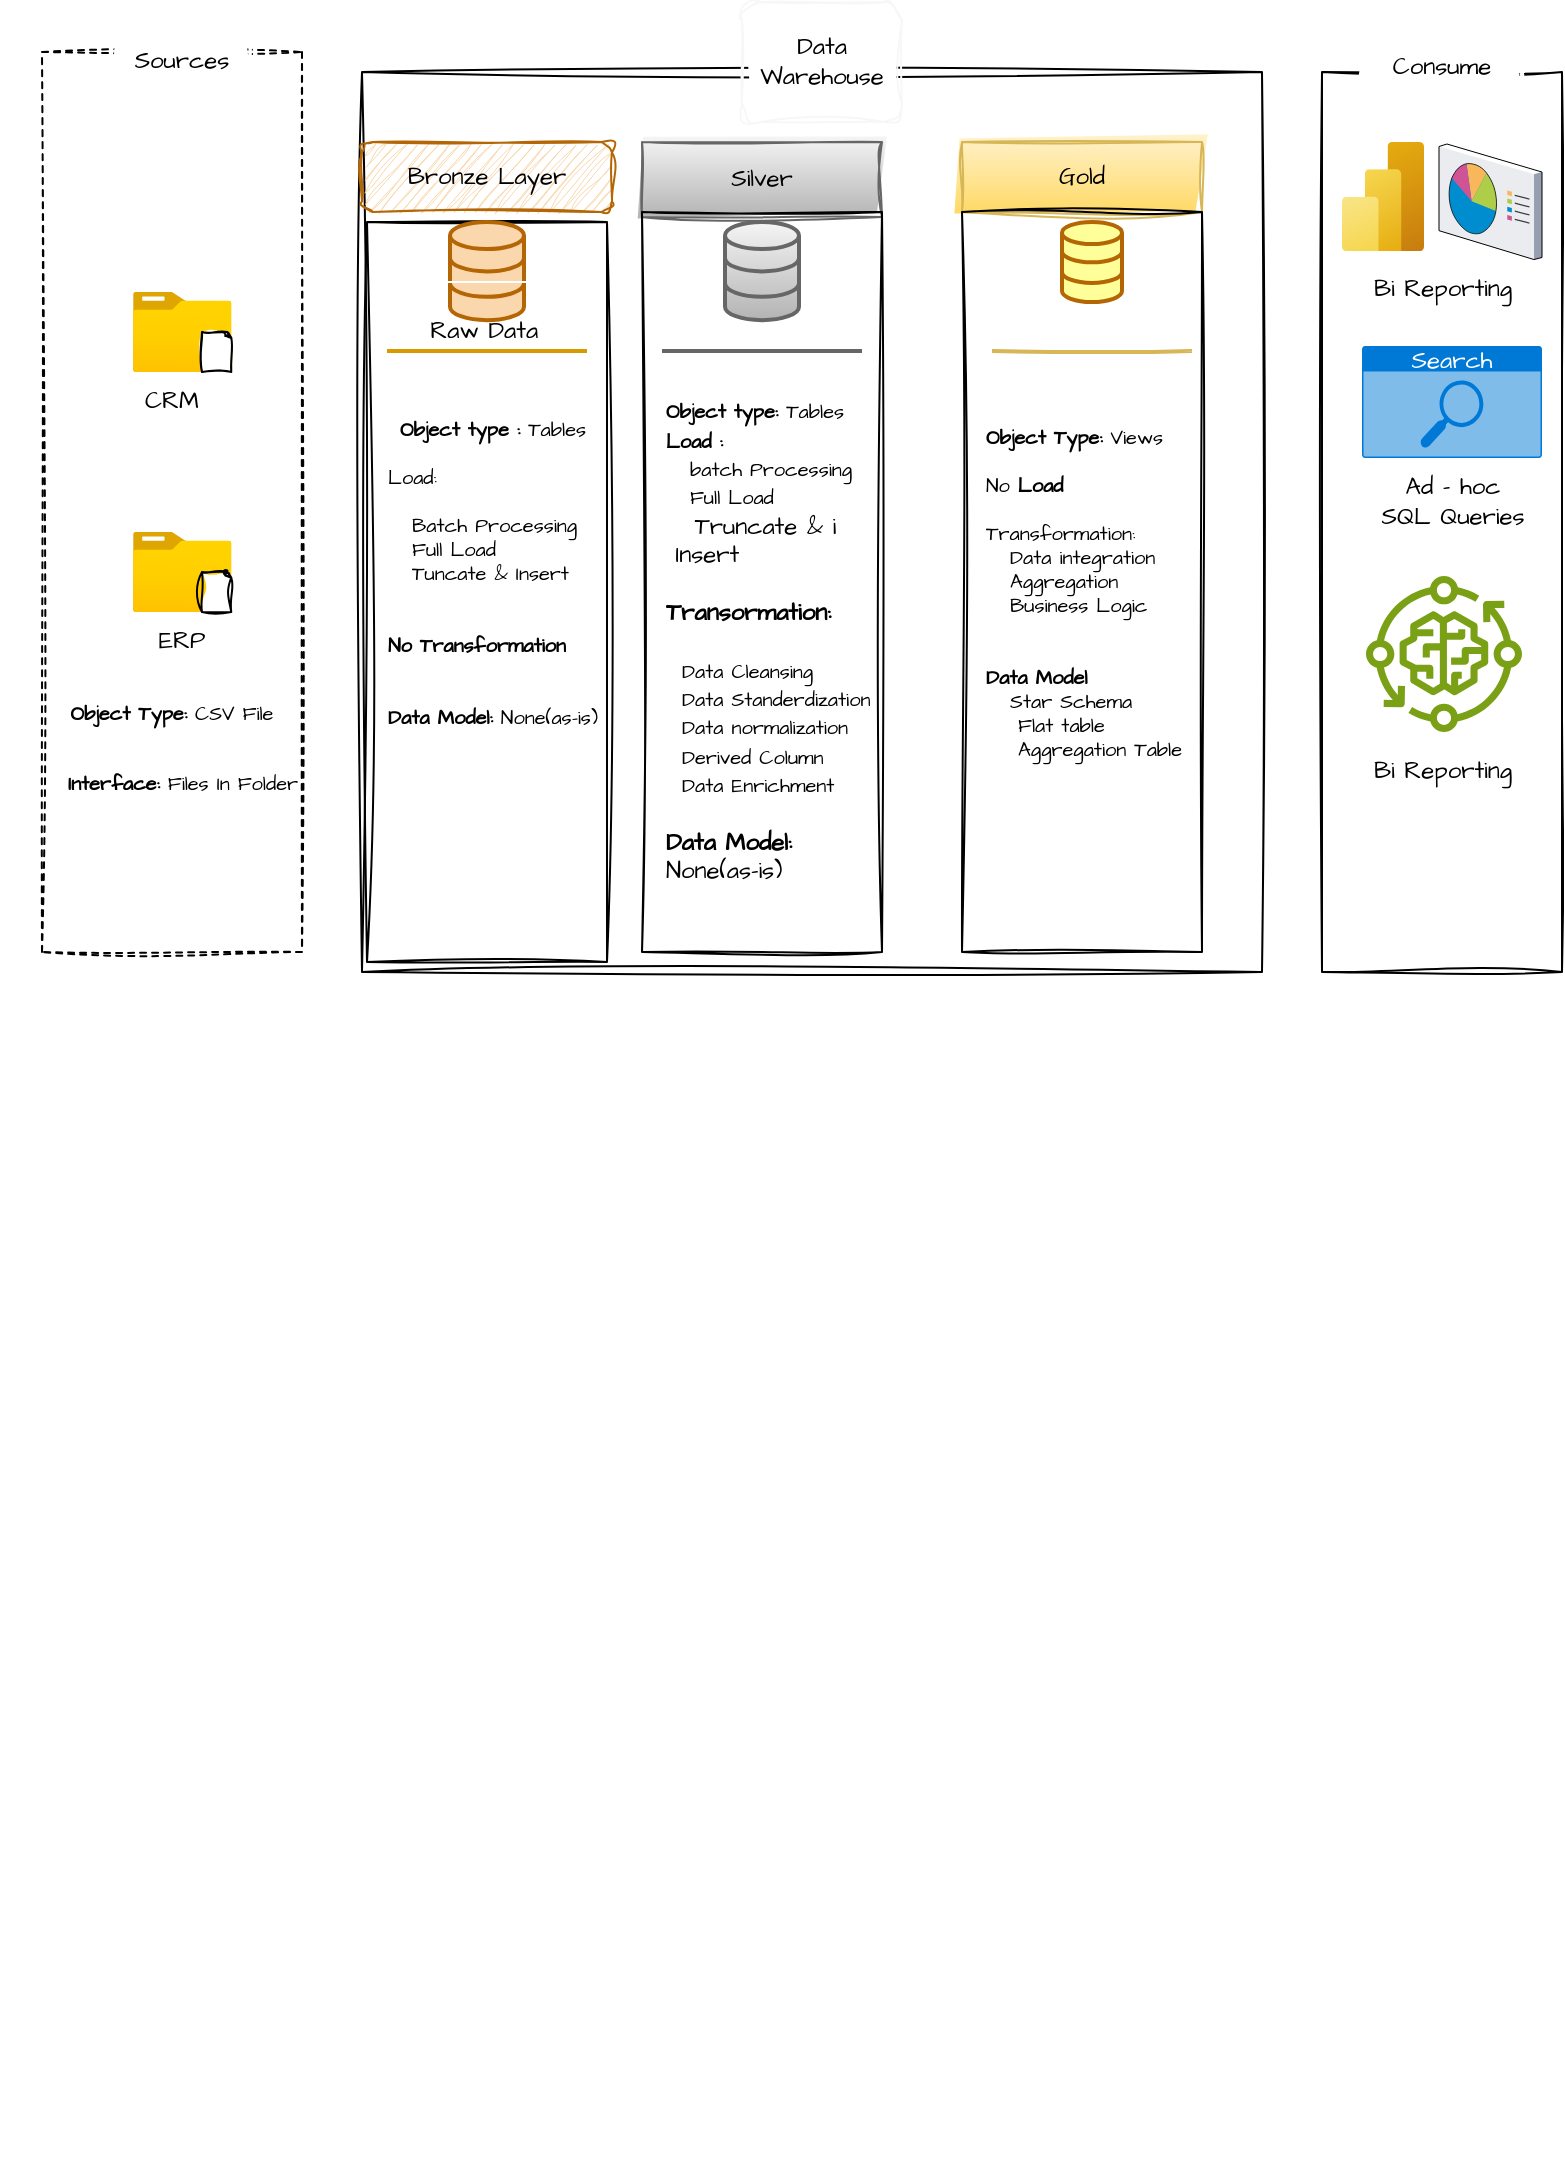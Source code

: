 <mxfile version="28.0.6">
  <diagram name="Page-1" id="Qwhbl9yuIrllDmSHBVoR">
    <mxGraphModel dx="378" dy="618" grid="1" gridSize="10" guides="1" tooltips="1" connect="1" arrows="1" fold="1" page="1" pageScale="1" pageWidth="850" pageHeight="1100" math="0" shadow="0">
      <root>
        <mxCell id="0" />
        <mxCell id="1" parent="0" />
        <mxCell id="Hp_t5WBtXCkNG7mzuE_S-1" value="" style="rounded=0;whiteSpace=wrap;html=1;sketch=1;hachureGap=4;jiggle=2;curveFitting=1;fontFamily=Architects Daughter;fontSource=https%3A%2F%2Ffonts.googleapis.com%2Fcss%3Ffamily%3DArchitects%2BDaughter;fillColor=none;dashed=1;strokeColor=default;" vertex="1" parent="1">
          <mxGeometry x="40" y="60" width="130" height="450" as="geometry" />
        </mxCell>
        <mxCell id="Hp_t5WBtXCkNG7mzuE_S-2" value="Sources" style="rounded=0;whiteSpace=wrap;html=1;sketch=1;hachureGap=4;jiggle=2;curveFitting=1;fontFamily=Architects Daughter;fontSource=https%3A%2F%2Ffonts.googleapis.com%2Fcss%3Ffamily%3DArchitects%2BDaughter;strokeColor=#FFFFFF;" vertex="1" parent="1">
          <mxGeometry x="75" y="50" width="70" height="30" as="geometry" />
        </mxCell>
        <mxCell id="Hp_t5WBtXCkNG7mzuE_S-3" value="" style="whiteSpace=wrap;html=1;aspect=fixed;sketch=1;hachureGap=4;jiggle=2;curveFitting=1;fontFamily=Architects Daughter;fontSource=https%3A%2F%2Ffonts.googleapis.com%2Fcss%3Ffamily%3DArchitects%2BDaughter;fillColor=none;" vertex="1" parent="1">
          <mxGeometry x="200" y="70" width="450" height="450" as="geometry" />
        </mxCell>
        <mxCell id="Hp_t5WBtXCkNG7mzuE_S-4" value="" style="rounded=0;whiteSpace=wrap;html=1;sketch=1;hachureGap=4;jiggle=2;curveFitting=1;fontFamily=Architects Daughter;fontSource=https%3A%2F%2Ffonts.googleapis.com%2Fcss%3Ffamily%3DArchitects%2BDaughter;fillColor=none;" vertex="1" parent="1">
          <mxGeometry x="680" y="70" width="120" height="450" as="geometry" />
        </mxCell>
        <mxCell id="Hp_t5WBtXCkNG7mzuE_S-5" value="Data Warehouse" style="rounded=1;whiteSpace=wrap;html=1;sketch=1;hachureGap=4;jiggle=2;curveFitting=1;fontFamily=Architects Daughter;fontSource=https%3A%2F%2Ffonts.googleapis.com%2Fcss%3Ffamily%3DArchitects%2BDaughter;strokeColor=#F7F7F7;" vertex="1" parent="1">
          <mxGeometry x="390" y="35" width="80" height="60" as="geometry" />
        </mxCell>
        <mxCell id="Hp_t5WBtXCkNG7mzuE_S-6" value="Consume" style="rounded=1;whiteSpace=wrap;html=1;sketch=1;hachureGap=4;jiggle=2;curveFitting=1;fontFamily=Architects Daughter;fontSource=https%3A%2F%2Ffonts.googleapis.com%2Fcss%3Ffamily%3DArchitects%2BDaughter;strokeColor=#FFFFFF;" vertex="1" parent="1">
          <mxGeometry x="700" y="55" width="80" height="25" as="geometry" />
        </mxCell>
        <mxCell id="Hp_t5WBtXCkNG7mzuE_S-8" value="Bronze Layer" style="rounded=1;whiteSpace=wrap;html=1;sketch=1;hachureGap=4;jiggle=2;curveFitting=1;fontFamily=Architects Daughter;fontSource=https%3A%2F%2Ffonts.googleapis.com%2Fcss%3Ffamily%3DArchitects%2BDaughter;fillColor=#fad7ac;strokeColor=#b46504;" vertex="1" parent="1">
          <mxGeometry x="200" y="105" width="125" height="35" as="geometry" />
        </mxCell>
        <mxCell id="Hp_t5WBtXCkNG7mzuE_S-10" value="Silver" style="rounded=0;whiteSpace=wrap;html=1;sketch=1;hachureGap=4;jiggle=2;curveFitting=1;fontFamily=Architects Daughter;fontSource=https%3A%2F%2Ffonts.googleapis.com%2Fcss%3Ffamily%3DArchitects%2BDaughter;fillColor=#f5f5f5;strokeColor=#666666;gradientColor=#b3b3b3;" vertex="1" parent="1">
          <mxGeometry x="340" y="105" width="120" height="37.5" as="geometry" />
        </mxCell>
        <mxCell id="Hp_t5WBtXCkNG7mzuE_S-11" value="" style="rounded=0;whiteSpace=wrap;html=1;sketch=1;hachureGap=4;jiggle=2;curveFitting=1;fontFamily=Architects Daughter;fontSource=https%3A%2F%2Ffonts.googleapis.com%2Fcss%3Ffamily%3DArchitects%2BDaughter;fillColor=none;" vertex="1" parent="1">
          <mxGeometry x="340" y="140" width="120" height="370" as="geometry" />
        </mxCell>
        <mxCell id="Hp_t5WBtXCkNG7mzuE_S-12" value="Gold" style="rounded=0;whiteSpace=wrap;html=1;sketch=1;hachureGap=4;jiggle=2;curveFitting=1;fontFamily=Architects Daughter;fontSource=https%3A%2F%2Ffonts.googleapis.com%2Fcss%3Ffamily%3DArchitects%2BDaughter;fillColor=#fff2cc;gradientColor=#ffd966;strokeColor=#d6b656;" vertex="1" parent="1">
          <mxGeometry x="500" y="105" width="120" height="35" as="geometry" />
        </mxCell>
        <mxCell id="Hp_t5WBtXCkNG7mzuE_S-13" value="" style="rounded=0;whiteSpace=wrap;html=1;sketch=1;hachureGap=4;jiggle=2;curveFitting=1;fontFamily=Architects Daughter;fontSource=https%3A%2F%2Ffonts.googleapis.com%2Fcss%3Ffamily%3DArchitects%2BDaughter;fillColor=none;" vertex="1" parent="1">
          <mxGeometry x="500" y="140" width="120" height="370" as="geometry" />
        </mxCell>
        <mxCell id="Hp_t5WBtXCkNG7mzuE_S-15" value="" style="rounded=0;whiteSpace=wrap;html=1;sketch=1;hachureGap=4;jiggle=2;curveFitting=1;fontFamily=Architects Daughter;fontSource=https%3A%2F%2Ffonts.googleapis.com%2Fcss%3Ffamily%3DArchitects%2BDaughter;fillColor=none;" vertex="1" parent="1">
          <mxGeometry x="202.5" y="145" width="120" height="370" as="geometry" />
        </mxCell>
        <mxCell id="Hp_t5WBtXCkNG7mzuE_S-17" value="" style="image;aspect=fixed;html=1;points=[];align=center;fontSize=12;image=img/lib/azure2/general/Folder_Blank.svg;sketch=1;hachureGap=4;jiggle=2;curveFitting=1;fontFamily=Architects Daughter;fontSource=https%3A%2F%2Ffonts.googleapis.com%2Fcss%3Ffamily%3DArchitects%2BDaughter;" vertex="1" parent="1">
          <mxGeometry x="85.5" y="180" width="49.28" height="40" as="geometry" />
        </mxCell>
        <mxCell id="Hp_t5WBtXCkNG7mzuE_S-23" value="" style="whiteSpace=wrap;html=1;shape=mxgraph.basic.document;sketch=1;hachureGap=4;jiggle=2;curveFitting=1;fontFamily=Architects Daughter;fontSource=https%3A%2F%2Ffonts.googleapis.com%2Fcss%3Ffamily%3DArchitects%2BDaughter;" vertex="1" parent="1">
          <mxGeometry x="120" y="200" width="14.78" height="20" as="geometry" />
        </mxCell>
        <mxCell id="Hp_t5WBtXCkNG7mzuE_S-24" value="" style="image;aspect=fixed;html=1;points=[];align=center;fontSize=12;image=img/lib/azure2/general/Folder_Blank.svg;sketch=1;hachureGap=4;jiggle=2;curveFitting=1;fontFamily=Architects Daughter;fontSource=https%3A%2F%2Ffonts.googleapis.com%2Fcss%3Ffamily%3DArchitects%2BDaughter;" vertex="1" parent="1">
          <mxGeometry x="85.5" y="300" width="49.28" height="40" as="geometry" />
        </mxCell>
        <mxCell id="Hp_t5WBtXCkNG7mzuE_S-25" value="" style="whiteSpace=wrap;html=1;shape=mxgraph.basic.document;sketch=1;hachureGap=4;jiggle=2;curveFitting=1;fontFamily=Architects Daughter;fontSource=https%3A%2F%2Ffonts.googleapis.com%2Fcss%3Ffamily%3DArchitects%2BDaughter;" vertex="1" parent="1">
          <mxGeometry x="120" y="320" width="14.78" height="20" as="geometry" />
        </mxCell>
        <mxCell id="Hp_t5WBtXCkNG7mzuE_S-26" value="CRM" style="text;html=1;align=center;verticalAlign=middle;whiteSpace=wrap;rounded=0;fontFamily=Architects Daughter;fontSource=https%3A%2F%2Ffonts.googleapis.com%2Fcss%3Ffamily%3DArchitects%2BDaughter;" vertex="1" parent="1">
          <mxGeometry x="75" y="220" width="60" height="30" as="geometry" />
        </mxCell>
        <mxCell id="Hp_t5WBtXCkNG7mzuE_S-27" value="ERP" style="text;html=1;align=center;verticalAlign=middle;whiteSpace=wrap;rounded=0;fontFamily=Architects Daughter;fontSource=https%3A%2F%2Ffonts.googleapis.com%2Fcss%3Ffamily%3DArchitects%2BDaughter;" vertex="1" parent="1">
          <mxGeometry x="80" y="340" width="60" height="30" as="geometry" />
        </mxCell>
        <mxCell id="Hp_t5WBtXCkNG7mzuE_S-28" value="&lt;b&gt;Object Type:&lt;/b&gt; CSV File" style="text;html=1;align=center;verticalAlign=middle;whiteSpace=wrap;rounded=0;fontFamily=Architects Daughter;fontSource=https%3A%2F%2Ffonts.googleapis.com%2Fcss%3Ffamily%3DArchitects%2BDaughter;fontSize=10;" vertex="1" parent="1">
          <mxGeometry x="40" y="380" width="130" height="20" as="geometry" />
        </mxCell>
        <mxCell id="Hp_t5WBtXCkNG7mzuE_S-29" value="&lt;b&gt;Interface: &lt;/b&gt;Files In Folder" style="text;html=1;align=center;verticalAlign=middle;resizable=0;points=[];autosize=1;strokeColor=none;fillColor=none;fontFamily=Architects Daughter;fontSource=https%3A%2F%2Ffonts.googleapis.com%2Fcss%3Ffamily%3DArchitects%2BDaughter;fontSize=10;" vertex="1" parent="1">
          <mxGeometry x="40.14" y="410" width="140" height="30" as="geometry" />
        </mxCell>
        <mxCell id="Hp_t5WBtXCkNG7mzuE_S-32" value="" style="verticalLabelPosition=bottom;align=center;labelBackgroundColor=default;verticalAlign=top;strokeWidth=2;strokeColor=#b46504;shadow=0;dashed=0;shape=mxgraph.ios7.icons.data;hachureGap=4;fontFamily=Architects Daughter;fontSource=https%3A%2F%2Ffonts.googleapis.com%2Fcss%3Ffamily%3DArchitects%2BDaughter;html=1;fillColor=#fad7ac;" vertex="1" parent="1">
          <mxGeometry x="244" y="145" width="37" height="49.1" as="geometry" />
        </mxCell>
        <mxCell id="Hp_t5WBtXCkNG7mzuE_S-34" value="" style="verticalLabelPosition=bottom;align=center;labelBackgroundColor=default;verticalAlign=top;strokeWidth=2;strokeColor=#b46504;shadow=0;dashed=0;shape=mxgraph.ios7.icons.data;hachureGap=4;fontFamily=Architects Daughter;fontSource=https%3A%2F%2Ffonts.googleapis.com%2Fcss%3Ffamily%3DArchitects%2BDaughter;html=1;fillColor=#FFFF99;" vertex="1" parent="1">
          <mxGeometry x="550" y="145" width="30" height="40" as="geometry" />
        </mxCell>
        <mxCell id="Hp_t5WBtXCkNG7mzuE_S-36" value="" style="verticalLabelPosition=bottom;align=center;labelBackgroundColor=default;verticalAlign=top;strokeWidth=2;strokeColor=#666666;shadow=0;dashed=0;shape=mxgraph.ios7.icons.data;hachureGap=4;fontFamily=Architects Daughter;fontSource=https%3A%2F%2Ffonts.googleapis.com%2Fcss%3Ffamily%3DArchitects%2BDaughter;html=1;fillColor=#f5f5f5;gradientColor=#b3b3b3;" vertex="1" parent="1">
          <mxGeometry x="381.5" y="145" width="37" height="49.1" as="geometry" />
        </mxCell>
        <mxCell id="Hp_t5WBtXCkNG7mzuE_S-37" value="&lt;p&gt;Raw Data&amp;nbsp;&lt;/p&gt;" style="text;html=1;align=center;verticalAlign=middle;resizable=0;points=[];autosize=1;strokeColor=light-dark(#ffffff, #ededed);fillColor=none;fontFamily=Architects Daughter;fontSource=https%3A%2F%2Ffonts.googleapis.com%2Fcss%3Ffamily%3DArchitects%2BDaughter;shadow=0;direction=west;" vertex="1" parent="1">
          <mxGeometry x="222.5" y="175" width="80" height="50" as="geometry" />
        </mxCell>
        <mxCell id="Hp_t5WBtXCkNG7mzuE_S-42" value="" style="whiteSpace=wrap;html=1;hachureGap=4;fontFamily=Architects Daughter;fontSource=https%3A%2F%2Ffonts.googleapis.com%2Fcss%3Ffamily%3DArchitects%2BDaughter;fillColor=none;strokeColor=#FFFFFF;" vertex="1" parent="1">
          <mxGeometry x="20" y="880" width="95" height="235" as="geometry" />
        </mxCell>
        <mxCell id="Hp_t5WBtXCkNG7mzuE_S-43" value="&lt;b&gt;Object type : &lt;/b&gt;Tables&lt;div&gt;&lt;br&gt;&lt;div style=&quot;text-align: left;&quot;&gt;Load:&lt;/div&gt;&lt;/div&gt;&lt;div style=&quot;text-align: left;&quot;&gt;&lt;br&gt;&lt;/div&gt;&lt;div style=&quot;text-align: left;&quot;&gt;&amp;nbsp; &amp;nbsp;Batch Processing&lt;/div&gt;&lt;div style=&quot;text-align: left;&quot;&gt;&amp;nbsp; &amp;nbsp;Full Load&amp;nbsp;&lt;/div&gt;&lt;div style=&quot;text-align: left;&quot;&gt;&amp;nbsp; &amp;nbsp;Tuncate &amp;amp; Insert&lt;/div&gt;&lt;div style=&quot;text-align: left;&quot;&gt;&lt;br&gt;&lt;/div&gt;&lt;div style=&quot;text-align: left;&quot;&gt;&lt;br&gt;&lt;/div&gt;&lt;div style=&quot;text-align: left;&quot;&gt;&lt;b&gt;No Transformation&lt;/b&gt;&lt;/div&gt;&lt;div style=&quot;text-align: left;&quot;&gt;&lt;br&gt;&lt;/div&gt;&lt;div style=&quot;text-align: left;&quot;&gt;&lt;br&gt;&lt;/div&gt;&lt;div style=&quot;text-align: left;&quot;&gt;&lt;b&gt;Data Model: &lt;/b&gt;None(as-is)&lt;/div&gt;" style="text;html=1;align=center;verticalAlign=middle;resizable=0;points=[];autosize=1;strokeColor=none;fillColor=none;fontFamily=Architects Daughter;fontSource=https%3A%2F%2Ffonts.googleapis.com%2Fcss%3Ffamily%3DArchitects%2BDaughter;fontSize=10;" vertex="1" parent="1">
          <mxGeometry x="200" y="235" width="130" height="170" as="geometry" />
        </mxCell>
        <mxCell id="Hp_t5WBtXCkNG7mzuE_S-44" value="" style="shape=link;html=1;rounded=0;hachureGap=4;fontFamily=Architects Daughter;fontSource=https%3A%2F%2Ffonts.googleapis.com%2Fcss%3Ffamily%3DArchitects%2BDaughter;width=1;fillColor=#ffcd28;gradientColor=#ffa500;strokeColor=#d79b00;" edge="1" parent="1">
          <mxGeometry width="100" relative="1" as="geometry">
            <mxPoint x="212.5" y="209.5" as="sourcePoint" />
            <mxPoint x="312.5" y="209.5" as="targetPoint" />
          </mxGeometry>
        </mxCell>
        <mxCell id="Hp_t5WBtXCkNG7mzuE_S-45" value="&lt;font style=&quot;font-size: 10px;&quot;&gt;&lt;b&gt;Object type:&lt;/b&gt; Tables&lt;/font&gt;&lt;div&gt;&lt;span style=&quot;font-size: 10px;&quot;&gt;&lt;b&gt;Load :&lt;/b&gt;&lt;/span&gt;&lt;/div&gt;&lt;div&gt;&lt;span style=&quot;font-size: 10px;&quot;&gt;&amp;nbsp; &amp;nbsp;batch Processing&amp;nbsp;&lt;/span&gt;&lt;/div&gt;&lt;div&gt;&lt;span style=&quot;font-size: 10px;&quot;&gt;&amp;nbsp; &amp;nbsp;Full Load&lt;/span&gt;&lt;/div&gt;&lt;div&gt;&amp;nbsp; &amp;nbsp;Truncate &amp;amp; i&amp;nbsp; &amp;nbsp; &amp;nbsp;Insert&lt;/div&gt;&lt;div&gt;&lt;br&gt;&lt;/div&gt;&lt;div&gt;&lt;b&gt;Transormation:&lt;/b&gt;&lt;/div&gt;&lt;div&gt;&lt;font style=&quot;font-size: 10px;&quot;&gt;&lt;br&gt;&lt;/font&gt;&lt;/div&gt;&lt;div&gt;&lt;font style=&quot;font-size: 10px;&quot;&gt;&amp;nbsp; Data Cleansing&lt;/font&gt;&lt;/div&gt;&lt;div&gt;&lt;font style=&quot;font-size: 10px;&quot;&gt;&amp;nbsp; Data Standerdization&lt;/font&gt;&lt;/div&gt;&lt;div&gt;&lt;font style=&quot;font-size: 10px;&quot;&gt;&amp;nbsp; Data normalization&lt;/font&gt;&lt;/div&gt;&lt;div&gt;&lt;font style=&quot;font-size: 10px;&quot;&gt;&amp;nbsp; Derived Column&lt;/font&gt;&lt;/div&gt;&lt;div&gt;&lt;font style=&quot;font-size: 10px;&quot;&gt;&amp;nbsp; Data Enrichment&lt;/font&gt;&lt;/div&gt;&lt;div&gt;&lt;br&gt;&lt;/div&gt;&lt;div&gt;&lt;b&gt;Data Model: &lt;/b&gt;None(as-is)&lt;/div&gt;" style="text;html=1;align=left;verticalAlign=middle;whiteSpace=wrap;rounded=0;fontFamily=Architects Daughter;fontSource=https%3A%2F%2Ffonts.googleapis.com%2Fcss%3Ffamily%3DArchitects%2BDaughter;" vertex="1" parent="1">
          <mxGeometry x="350" y="340" width="110" height="30" as="geometry" />
        </mxCell>
        <mxCell id="Hp_t5WBtXCkNG7mzuE_S-46" value="" style="shape=link;html=1;rounded=0;hachureGap=4;fontFamily=Architects Daughter;fontSource=https%3A%2F%2Ffonts.googleapis.com%2Fcss%3Ffamily%3DArchitects%2BDaughter;width=1;fillColor=#f5f5f5;gradientColor=#b3b3b3;strokeColor=#666666;" edge="1" parent="1">
          <mxGeometry width="100" relative="1" as="geometry">
            <mxPoint x="350" y="209.5" as="sourcePoint" />
            <mxPoint x="450" y="209.5" as="targetPoint" />
          </mxGeometry>
        </mxCell>
        <mxCell id="Hp_t5WBtXCkNG7mzuE_S-47" value="" style="shape=link;html=1;rounded=0;hachureGap=4;fontFamily=Architects Daughter;fontSource=https%3A%2F%2Ffonts.googleapis.com%2Fcss%3Ffamily%3DArchitects%2BDaughter;width=1;fillColor=#fff2cc;gradientColor=#ffd966;strokeColor=#d6b656;" edge="1" parent="1">
          <mxGeometry width="100" relative="1" as="geometry">
            <mxPoint x="515" y="209.5" as="sourcePoint" />
            <mxPoint x="615" y="209.5" as="targetPoint" />
            <Array as="points">
              <mxPoint x="545" y="210" />
              <mxPoint x="595" y="210" />
            </Array>
          </mxGeometry>
        </mxCell>
        <mxCell id="Hp_t5WBtXCkNG7mzuE_S-48" value="&lt;b&gt;Object Type: &lt;/b&gt;Views&lt;div&gt;&lt;br&gt;&lt;/div&gt;&lt;div&gt;No &lt;b&gt;Load&lt;/b&gt;&lt;/div&gt;&lt;div&gt;&lt;br&gt;&lt;/div&gt;&lt;div&gt;Transformation:&lt;/div&gt;&lt;div&gt;&amp;nbsp; &amp;nbsp;Data integration&lt;/div&gt;&lt;div&gt;&amp;nbsp; &amp;nbsp;Aggregation&lt;/div&gt;&lt;div&gt;&amp;nbsp; &amp;nbsp;Business Logic&lt;/div&gt;&lt;div&gt;&lt;br&gt;&lt;/div&gt;&lt;div&gt;&lt;br&gt;&lt;/div&gt;&lt;div&gt;&lt;b&gt;Data Model&lt;/b&gt;&lt;/div&gt;&lt;div&gt;&amp;nbsp; &amp;nbsp;Star Schema&lt;/div&gt;&lt;div&gt;&amp;nbsp; &amp;nbsp; Flat table&lt;/div&gt;&lt;div&gt;&amp;nbsp; &amp;nbsp; Aggregation Table&lt;/div&gt;" style="text;html=1;align=left;verticalAlign=middle;resizable=0;points=[];autosize=1;strokeColor=none;fillColor=none;fontFamily=Architects Daughter;fontSource=https%3A%2F%2Ffonts.googleapis.com%2Fcss%3Ffamily%3DArchitects%2BDaughter;fontSize=10;" vertex="1" parent="1">
          <mxGeometry x="510" y="240" width="120" height="180" as="geometry" />
        </mxCell>
        <mxCell id="Hp_t5WBtXCkNG7mzuE_S-49" value="" style="image;aspect=fixed;html=1;points=[];align=center;fontSize=12;image=img/lib/azure2/analytics/Power_BI_Embedded.svg;sketch=1;hachureGap=4;jiggle=2;curveFitting=1;fontFamily=Architects Daughter;fontSource=https%3A%2F%2Ffonts.googleapis.com%2Fcss%3Ffamily%3DArchitects%2BDaughter;" vertex="1" parent="1">
          <mxGeometry x="690" y="105" width="41" height="54.67" as="geometry" />
        </mxCell>
        <mxCell id="Hp_t5WBtXCkNG7mzuE_S-50" value="" style="verticalLabelPosition=bottom;sketch=0;aspect=fixed;html=1;verticalAlign=top;strokeColor=none;align=center;outlineConnect=0;shape=mxgraph.citrix.reporting;hachureGap=4;jiggle=2;curveFitting=1;fontFamily=Architects Daughter;fontSource=https%3A%2F%2Ffonts.googleapis.com%2Fcss%3Ffamily%3DArchitects%2BDaughter;" vertex="1" parent="1">
          <mxGeometry x="738.5" y="106" width="51.5" height="57.78" as="geometry" />
        </mxCell>
        <mxCell id="Hp_t5WBtXCkNG7mzuE_S-51" value="Search" style="html=1;whiteSpace=wrap;strokeColor=none;fillColor=#0079D6;labelPosition=center;verticalLabelPosition=middle;verticalAlign=top;align=center;fontSize=12;outlineConnect=0;spacingTop=-6;fontColor=#FFFFFF;sketch=0;shape=mxgraph.sitemap.search;hachureGap=4;jiggle=2;curveFitting=1;fontFamily=Architects Daughter;fontSource=https%3A%2F%2Ffonts.googleapis.com%2Fcss%3Ffamily%3DArchitects%2BDaughter;" vertex="1" parent="1">
          <mxGeometry x="700" y="207" width="90" height="56" as="geometry" />
        </mxCell>
        <mxCell id="Hp_t5WBtXCkNG7mzuE_S-52" value="" style="sketch=0;outlineConnect=0;fontColor=#232F3E;gradientColor=none;fillColor=#7AA116;strokeColor=none;dashed=0;verticalLabelPosition=bottom;verticalAlign=top;align=center;html=1;fontSize=12;fontStyle=0;aspect=fixed;pointerEvents=1;shape=mxgraph.aws4.iot_greengrass_component_machine_learning;hachureGap=4;jiggle=2;curveFitting=1;fontFamily=Architects Daughter;fontSource=https%3A%2F%2Ffonts.googleapis.com%2Fcss%3Ffamily%3DArchitects%2BDaughter;" vertex="1" parent="1">
          <mxGeometry x="702" y="322" width="78" height="78" as="geometry" />
        </mxCell>
        <mxCell id="Hp_t5WBtXCkNG7mzuE_S-53" value="Bi Reporting" style="text;html=1;align=center;verticalAlign=middle;resizable=0;points=[];autosize=1;strokeColor=none;fillColor=none;fontFamily=Architects Daughter;fontSource=https%3A%2F%2Ffonts.googleapis.com%2Fcss%3Ffamily%3DArchitects%2BDaughter;" vertex="1" parent="1">
          <mxGeometry x="695" y="164.1" width="90" height="30" as="geometry" />
        </mxCell>
        <mxCell id="Hp_t5WBtXCkNG7mzuE_S-54" value="Ad - hoc&lt;div&gt;SQL Queries&lt;/div&gt;" style="text;html=1;align=center;verticalAlign=middle;resizable=0;points=[];autosize=1;strokeColor=none;fillColor=none;fontFamily=Architects Daughter;fontSource=https%3A%2F%2Ffonts.googleapis.com%2Fcss%3Ffamily%3DArchitects%2BDaughter;" vertex="1" parent="1">
          <mxGeometry x="700" y="265" width="90" height="40" as="geometry" />
        </mxCell>
        <mxCell id="Hp_t5WBtXCkNG7mzuE_S-55" value="Bi Reporting" style="text;html=1;align=center;verticalAlign=middle;resizable=0;points=[];autosize=1;strokeColor=none;fillColor=none;fontFamily=Architects Daughter;fontSource=https%3A%2F%2Ffonts.googleapis.com%2Fcss%3Ffamily%3DArchitects%2BDaughter;" vertex="1" parent="1">
          <mxGeometry x="695" y="405" width="90" height="30" as="geometry" />
        </mxCell>
      </root>
    </mxGraphModel>
  </diagram>
</mxfile>
